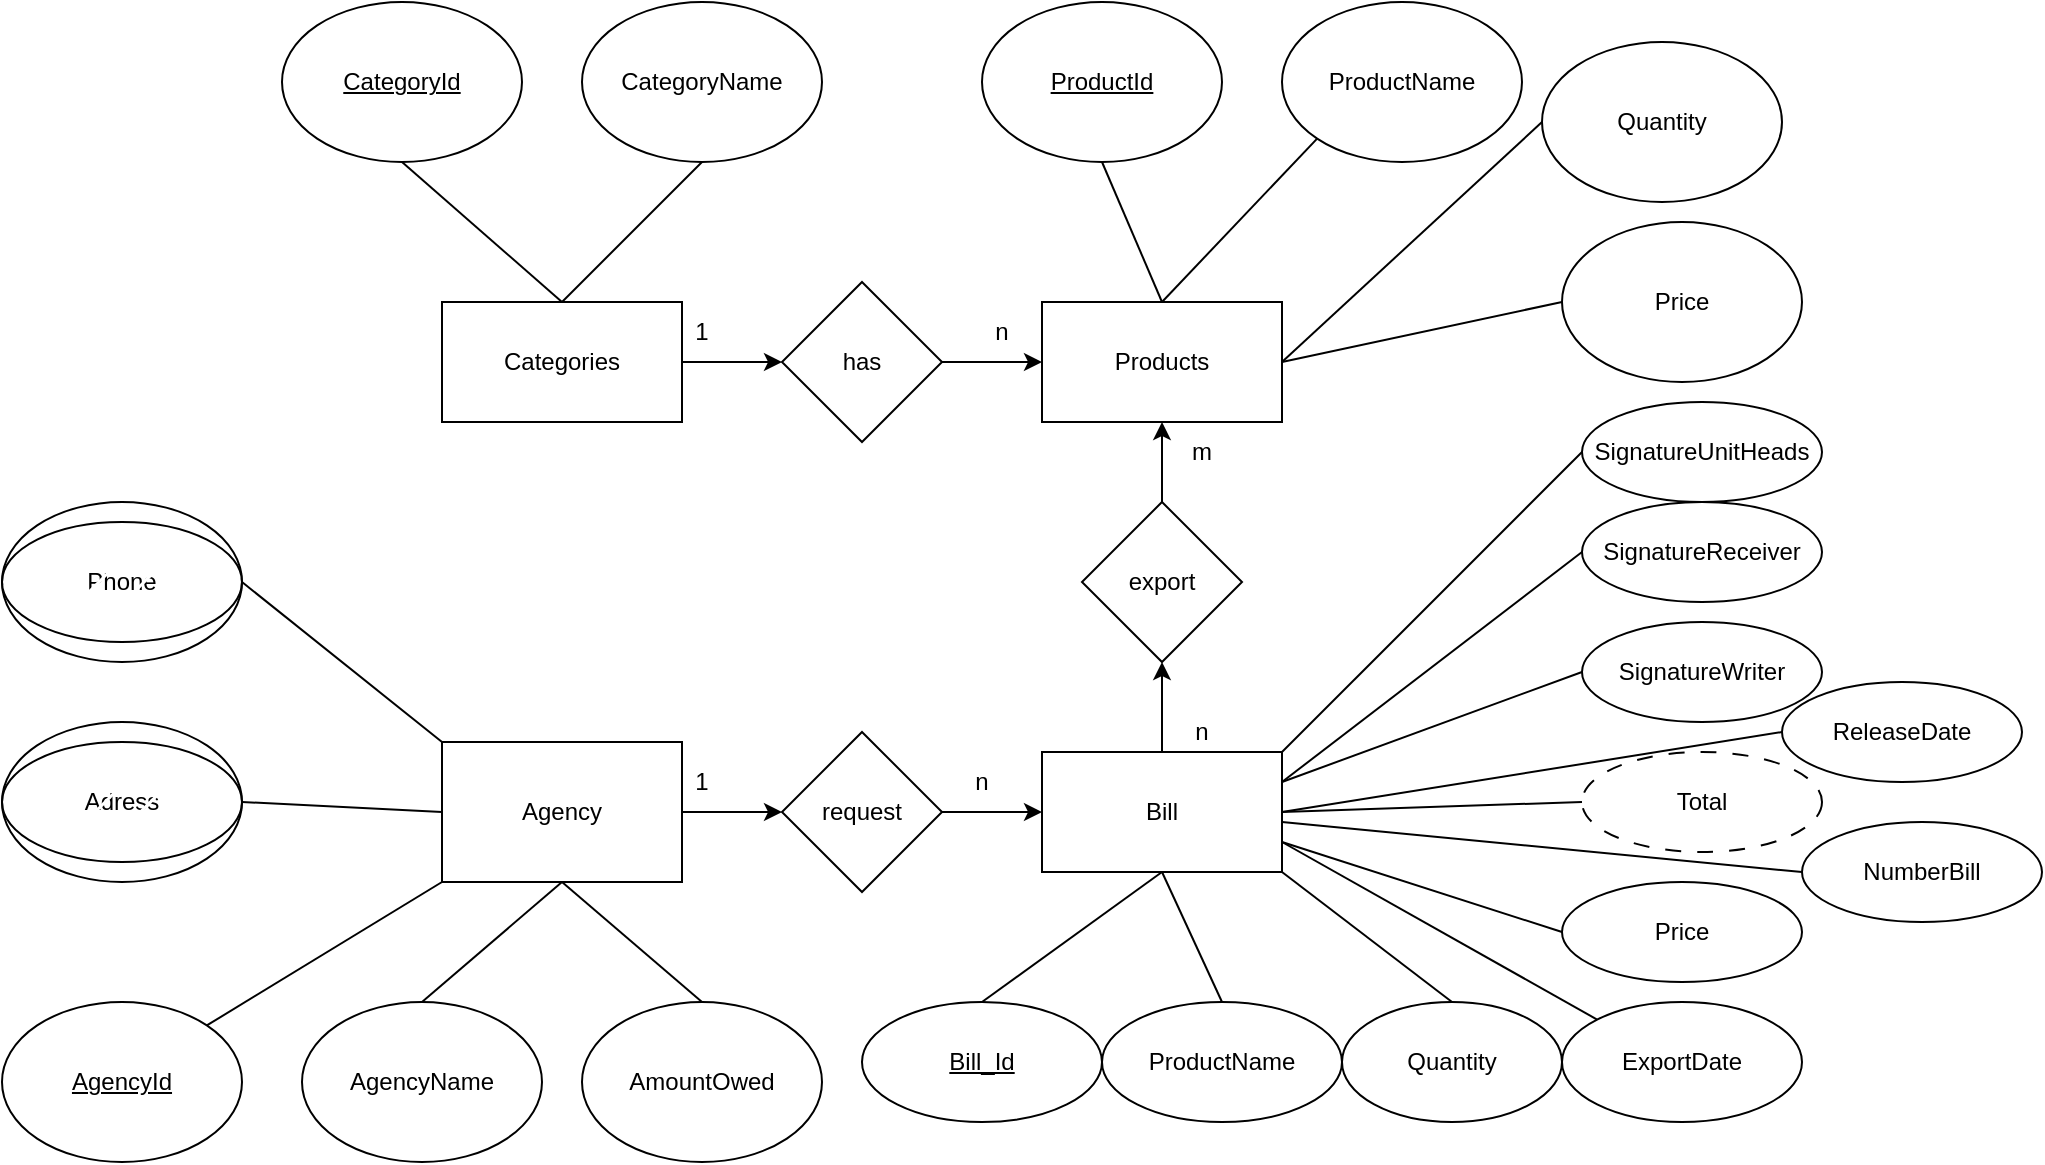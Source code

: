 <mxfile version="22.1.2" type="device">
  <diagram name="Page-1" id="TEUZCjjUZsXh7NEo3a6k">
    <mxGraphModel dx="2268" dy="828" grid="1" gridSize="10" guides="1" tooltips="1" connect="1" arrows="1" fold="1" page="1" pageScale="1" pageWidth="850" pageHeight="1100" math="0" shadow="0">
      <root>
        <mxCell id="0" />
        <mxCell id="1" parent="0" />
        <mxCell id="WBqxEGytF3wch-Ofr0nb-56" style="edgeStyle=orthogonalEdgeStyle;rounded=0;orthogonalLoop=1;jettySize=auto;html=1;" parent="1" source="WBqxEGytF3wch-Ofr0nb-1" target="WBqxEGytF3wch-Ofr0nb-54" edge="1">
          <mxGeometry relative="1" as="geometry" />
        </mxCell>
        <mxCell id="WBqxEGytF3wch-Ofr0nb-1" value="Categories" style="rounded=0;whiteSpace=wrap;html=1;" parent="1" vertex="1">
          <mxGeometry x="110" y="400" width="120" height="60" as="geometry" />
        </mxCell>
        <mxCell id="WBqxEGytF3wch-Ofr0nb-2" value="&lt;u&gt;CategoryId&lt;/u&gt;" style="ellipse;whiteSpace=wrap;html=1;" parent="1" vertex="1">
          <mxGeometry x="30" y="250" width="120" height="80" as="geometry" />
        </mxCell>
        <mxCell id="WBqxEGytF3wch-Ofr0nb-3" value="Products" style="rounded=0;whiteSpace=wrap;html=1;" parent="1" vertex="1">
          <mxGeometry x="410" y="400" width="120" height="60" as="geometry" />
        </mxCell>
        <mxCell id="WBqxEGytF3wch-Ofr0nb-4" value="&lt;u&gt;ProductId&lt;/u&gt;" style="ellipse;whiteSpace=wrap;html=1;" parent="1" vertex="1">
          <mxGeometry x="380" y="250" width="120" height="80" as="geometry" />
        </mxCell>
        <mxCell id="WBqxEGytF3wch-Ofr0nb-5" value="ProductName" style="ellipse;whiteSpace=wrap;html=1;" parent="1" vertex="1">
          <mxGeometry x="530" y="250" width="120" height="80" as="geometry" />
        </mxCell>
        <mxCell id="WBqxEGytF3wch-Ofr0nb-6" value="Quantity" style="ellipse;whiteSpace=wrap;html=1;" parent="1" vertex="1">
          <mxGeometry x="660" y="270" width="120" height="80" as="geometry" />
        </mxCell>
        <mxCell id="WBqxEGytF3wch-Ofr0nb-7" value="Price" style="ellipse;whiteSpace=wrap;html=1;" parent="1" vertex="1">
          <mxGeometry x="670" y="360" width="120" height="80" as="geometry" />
        </mxCell>
        <mxCell id="WBqxEGytF3wch-Ofr0nb-8" value="CategoryName" style="ellipse;whiteSpace=wrap;html=1;" parent="1" vertex="1">
          <mxGeometry x="180" y="250" width="120" height="80" as="geometry" />
        </mxCell>
        <mxCell id="WBqxEGytF3wch-Ofr0nb-59" style="edgeStyle=orthogonalEdgeStyle;rounded=0;orthogonalLoop=1;jettySize=auto;html=1;" parent="1" source="WBqxEGytF3wch-Ofr0nb-9" target="WBqxEGytF3wch-Ofr0nb-58" edge="1">
          <mxGeometry relative="1" as="geometry" />
        </mxCell>
        <mxCell id="WBqxEGytF3wch-Ofr0nb-9" value="Agency" style="rounded=0;whiteSpace=wrap;html=1;" parent="1" vertex="1">
          <mxGeometry x="110" y="620" width="120" height="70" as="geometry" />
        </mxCell>
        <mxCell id="WBqxEGytF3wch-Ofr0nb-10" value="&lt;u&gt;AgencyId&lt;/u&gt;" style="ellipse;whiteSpace=wrap;html=1;" parent="1" vertex="1">
          <mxGeometry x="-110" y="750" width="120" height="80" as="geometry" />
        </mxCell>
        <mxCell id="WBqxEGytF3wch-Ofr0nb-11" value="AgencyName" style="ellipse;whiteSpace=wrap;html=1;" parent="1" vertex="1">
          <mxGeometry x="40" y="750" width="120" height="80" as="geometry" />
        </mxCell>
        <mxCell id="WBqxEGytF3wch-Ofr0nb-12" value="Adress" style="ellipse;whiteSpace=wrap;html=1;" parent="1" vertex="1">
          <mxGeometry x="-110" y="610" width="120" height="80" as="geometry" />
        </mxCell>
        <mxCell id="WBqxEGytF3wch-Ofr0nb-13" value="Phone" style="ellipse;whiteSpace=wrap;html=1;" parent="1" vertex="1">
          <mxGeometry x="-110" y="500" width="120" height="80" as="geometry" />
        </mxCell>
        <mxCell id="WBqxEGytF3wch-Ofr0nb-15" value="AmountOwed" style="ellipse;whiteSpace=wrap;html=1;" parent="1" vertex="1">
          <mxGeometry x="180" y="750" width="120" height="80" as="geometry" />
        </mxCell>
        <mxCell id="WBqxEGytF3wch-Ofr0nb-16" value="" style="endArrow=none;html=1;rounded=0;entryX=0;entryY=0;entryDx=0;entryDy=0;exitX=1;exitY=0.5;exitDx=0;exitDy=0;" parent="1" source="WBqxEGytF3wch-Ofr0nb-13" target="WBqxEGytF3wch-Ofr0nb-9" edge="1">
          <mxGeometry width="50" height="50" relative="1" as="geometry">
            <mxPoint x="50" y="560" as="sourcePoint" />
            <mxPoint x="100" y="510" as="targetPoint" />
          </mxGeometry>
        </mxCell>
        <mxCell id="WBqxEGytF3wch-Ofr0nb-17" value="" style="endArrow=none;html=1;rounded=0;entryX=0;entryY=0.5;entryDx=0;entryDy=0;exitX=1;exitY=0.5;exitDx=0;exitDy=0;" parent="1" source="WBqxEGytF3wch-Ofr0nb-12" target="WBqxEGytF3wch-Ofr0nb-9" edge="1">
          <mxGeometry width="50" height="50" relative="1" as="geometry">
            <mxPoint x="30" y="700" as="sourcePoint" />
            <mxPoint x="80" y="650" as="targetPoint" />
          </mxGeometry>
        </mxCell>
        <mxCell id="WBqxEGytF3wch-Ofr0nb-18" value="" style="endArrow=none;html=1;rounded=0;exitX=1;exitY=0;exitDx=0;exitDy=0;entryX=0;entryY=1;entryDx=0;entryDy=0;" parent="1" source="WBqxEGytF3wch-Ofr0nb-10" target="WBqxEGytF3wch-Ofr0nb-9" edge="1">
          <mxGeometry width="50" height="50" relative="1" as="geometry">
            <mxPoint x="10" y="730" as="sourcePoint" />
            <mxPoint x="100" y="690" as="targetPoint" />
          </mxGeometry>
        </mxCell>
        <mxCell id="WBqxEGytF3wch-Ofr0nb-19" value="" style="endArrow=none;html=1;rounded=0;entryX=0.5;entryY=1;entryDx=0;entryDy=0;exitX=0.5;exitY=0;exitDx=0;exitDy=0;" parent="1" source="WBqxEGytF3wch-Ofr0nb-11" target="WBqxEGytF3wch-Ofr0nb-9" edge="1">
          <mxGeometry width="50" height="50" relative="1" as="geometry">
            <mxPoint x="100" y="760" as="sourcePoint" />
            <mxPoint x="150" y="710" as="targetPoint" />
          </mxGeometry>
        </mxCell>
        <mxCell id="WBqxEGytF3wch-Ofr0nb-20" value="" style="endArrow=none;html=1;rounded=0;entryX=0.5;entryY=0;entryDx=0;entryDy=0;exitX=0.5;exitY=1;exitDx=0;exitDy=0;" parent="1" source="WBqxEGytF3wch-Ofr0nb-9" target="WBqxEGytF3wch-Ofr0nb-15" edge="1">
          <mxGeometry width="50" height="50" relative="1" as="geometry">
            <mxPoint x="190" y="750" as="sourcePoint" />
            <mxPoint x="240" y="700" as="targetPoint" />
          </mxGeometry>
        </mxCell>
        <mxCell id="WBqxEGytF3wch-Ofr0nb-21" value="" style="endArrow=none;html=1;rounded=0;exitX=0.5;exitY=0;exitDx=0;exitDy=0;entryX=0.5;entryY=1;entryDx=0;entryDy=0;" parent="1" source="WBqxEGytF3wch-Ofr0nb-1" target="WBqxEGytF3wch-Ofr0nb-8" edge="1">
          <mxGeometry width="50" height="50" relative="1" as="geometry">
            <mxPoint x="70" y="430" as="sourcePoint" />
            <mxPoint x="240" y="330" as="targetPoint" />
          </mxGeometry>
        </mxCell>
        <mxCell id="WBqxEGytF3wch-Ofr0nb-22" value="" style="endArrow=none;html=1;rounded=0;entryX=0.5;entryY=0;entryDx=0;entryDy=0;exitX=0.5;exitY=1;exitDx=0;exitDy=0;" parent="1" source="WBqxEGytF3wch-Ofr0nb-2" target="WBqxEGytF3wch-Ofr0nb-1" edge="1">
          <mxGeometry width="50" height="50" relative="1" as="geometry">
            <mxPoint x="10" y="410" as="sourcePoint" />
            <mxPoint x="60" y="360" as="targetPoint" />
          </mxGeometry>
        </mxCell>
        <mxCell id="WBqxEGytF3wch-Ofr0nb-23" value="" style="endArrow=none;html=1;rounded=0;entryX=0.5;entryY=1;entryDx=0;entryDy=0;exitX=0.5;exitY=0;exitDx=0;exitDy=0;" parent="1" source="WBqxEGytF3wch-Ofr0nb-3" target="WBqxEGytF3wch-Ofr0nb-4" edge="1">
          <mxGeometry width="50" height="50" relative="1" as="geometry">
            <mxPoint x="380" y="400" as="sourcePoint" />
            <mxPoint x="430" y="350" as="targetPoint" />
          </mxGeometry>
        </mxCell>
        <mxCell id="WBqxEGytF3wch-Ofr0nb-24" value="" style="endArrow=none;html=1;rounded=0;entryX=0;entryY=1;entryDx=0;entryDy=0;exitX=0.5;exitY=0;exitDx=0;exitDy=0;" parent="1" source="WBqxEGytF3wch-Ofr0nb-3" target="WBqxEGytF3wch-Ofr0nb-5" edge="1">
          <mxGeometry width="50" height="50" relative="1" as="geometry">
            <mxPoint x="510" y="380" as="sourcePoint" />
            <mxPoint x="560" y="330" as="targetPoint" />
          </mxGeometry>
        </mxCell>
        <mxCell id="WBqxEGytF3wch-Ofr0nb-25" value="" style="endArrow=none;html=1;rounded=0;entryX=0;entryY=0.5;entryDx=0;entryDy=0;exitX=1;exitY=0.5;exitDx=0;exitDy=0;" parent="1" source="WBqxEGytF3wch-Ofr0nb-3" target="WBqxEGytF3wch-Ofr0nb-6" edge="1">
          <mxGeometry width="50" height="50" relative="1" as="geometry">
            <mxPoint x="550" y="480" as="sourcePoint" />
            <mxPoint x="600" y="430" as="targetPoint" />
          </mxGeometry>
        </mxCell>
        <mxCell id="WBqxEGytF3wch-Ofr0nb-26" value="" style="endArrow=none;html=1;rounded=0;exitX=1;exitY=0.5;exitDx=0;exitDy=0;entryX=0;entryY=0.5;entryDx=0;entryDy=0;" parent="1" source="WBqxEGytF3wch-Ofr0nb-3" target="WBqxEGytF3wch-Ofr0nb-7" edge="1">
          <mxGeometry width="50" height="50" relative="1" as="geometry">
            <mxPoint x="410" y="530" as="sourcePoint" />
            <mxPoint x="620" y="470" as="targetPoint" />
          </mxGeometry>
        </mxCell>
        <mxCell id="WBqxEGytF3wch-Ofr0nb-70" style="edgeStyle=orthogonalEdgeStyle;rounded=0;orthogonalLoop=1;jettySize=auto;html=1;entryX=0.5;entryY=1;entryDx=0;entryDy=0;" parent="1" source="WBqxEGytF3wch-Ofr0nb-28" target="WBqxEGytF3wch-Ofr0nb-63" edge="1">
          <mxGeometry relative="1" as="geometry" />
        </mxCell>
        <mxCell id="WBqxEGytF3wch-Ofr0nb-28" value="Bill" style="rounded=0;whiteSpace=wrap;html=1;" parent="1" vertex="1">
          <mxGeometry x="410" y="625" width="120" height="60" as="geometry" />
        </mxCell>
        <mxCell id="WBqxEGytF3wch-Ofr0nb-29" value="ExportDate" style="ellipse;whiteSpace=wrap;html=1;" parent="1" vertex="1">
          <mxGeometry x="670" y="750" width="120" height="60" as="geometry" />
        </mxCell>
        <mxCell id="WBqxEGytF3wch-Ofr0nb-30" value="&lt;u&gt;Bill_Id&lt;/u&gt;" style="ellipse;whiteSpace=wrap;html=1;" parent="1" vertex="1">
          <mxGeometry x="320" y="750" width="120" height="60" as="geometry" />
        </mxCell>
        <mxCell id="WBqxEGytF3wch-Ofr0nb-31" value="ProductName" style="ellipse;whiteSpace=wrap;html=1;" parent="1" vertex="1">
          <mxGeometry x="440" y="750" width="120" height="60" as="geometry" />
        </mxCell>
        <mxCell id="WBqxEGytF3wch-Ofr0nb-32" value="Quantity" style="ellipse;whiteSpace=wrap;html=1;" parent="1" vertex="1">
          <mxGeometry x="560" y="750" width="110" height="60" as="geometry" />
        </mxCell>
        <mxCell id="WBqxEGytF3wch-Ofr0nb-34" value="Price" style="ellipse;whiteSpace=wrap;html=1;" parent="1" vertex="1">
          <mxGeometry x="670" y="690" width="120" height="50" as="geometry" />
        </mxCell>
        <mxCell id="WBqxEGytF3wch-Ofr0nb-35" value="Total" style="ellipse;whiteSpace=wrap;html=1;dashed=1;dashPattern=8 8;" parent="1" vertex="1">
          <mxGeometry x="680" y="625" width="120" height="50" as="geometry" />
        </mxCell>
        <mxCell id="WBqxEGytF3wch-Ofr0nb-36" value="SignatureUnitHeads" style="ellipse;whiteSpace=wrap;html=1;" parent="1" vertex="1">
          <mxGeometry x="680" y="450" width="120" height="50" as="geometry" />
        </mxCell>
        <mxCell id="WBqxEGytF3wch-Ofr0nb-38" value="SignatureReceiver" style="ellipse;whiteSpace=wrap;html=1;" parent="1" vertex="1">
          <mxGeometry x="680" y="500" width="120" height="50" as="geometry" />
        </mxCell>
        <mxCell id="WBqxEGytF3wch-Ofr0nb-39" value="SignatureWriter" style="ellipse;whiteSpace=wrap;html=1;" parent="1" vertex="1">
          <mxGeometry x="680" y="560" width="120" height="50" as="geometry" />
        </mxCell>
        <mxCell id="WBqxEGytF3wch-Ofr0nb-40" value="ReleaseDate" style="ellipse;whiteSpace=wrap;html=1;" parent="1" vertex="1">
          <mxGeometry x="780" y="590" width="120" height="50" as="geometry" />
        </mxCell>
        <mxCell id="WBqxEGytF3wch-Ofr0nb-41" value="NumberBill" style="ellipse;whiteSpace=wrap;html=1;" parent="1" vertex="1">
          <mxGeometry x="790" y="660" width="120" height="50" as="geometry" />
        </mxCell>
        <mxCell id="WBqxEGytF3wch-Ofr0nb-42" value="" style="endArrow=none;html=1;rounded=0;entryX=0;entryY=0.5;entryDx=0;entryDy=0;exitX=1;exitY=0.5;exitDx=0;exitDy=0;" parent="1" source="WBqxEGytF3wch-Ofr0nb-28" target="WBqxEGytF3wch-Ofr0nb-40" edge="1">
          <mxGeometry width="50" height="50" relative="1" as="geometry">
            <mxPoint x="530" y="660" as="sourcePoint" />
            <mxPoint x="580" y="610" as="targetPoint" />
          </mxGeometry>
        </mxCell>
        <mxCell id="WBqxEGytF3wch-Ofr0nb-43" value="" style="endArrow=none;html=1;rounded=0;entryX=0;entryY=0.5;entryDx=0;entryDy=0;exitX=1;exitY=0.5;exitDx=0;exitDy=0;" parent="1" source="WBqxEGytF3wch-Ofr0nb-28" target="WBqxEGytF3wch-Ofr0nb-35" edge="1">
          <mxGeometry width="50" height="50" relative="1" as="geometry">
            <mxPoint x="600" y="710" as="sourcePoint" />
            <mxPoint x="650" y="660" as="targetPoint" />
          </mxGeometry>
        </mxCell>
        <mxCell id="WBqxEGytF3wch-Ofr0nb-44" value="" style="endArrow=none;html=1;rounded=0;entryX=0;entryY=0.5;entryDx=0;entryDy=0;exitX=1;exitY=0.25;exitDx=0;exitDy=0;" parent="1" source="WBqxEGytF3wch-Ofr0nb-28" target="WBqxEGytF3wch-Ofr0nb-38" edge="1">
          <mxGeometry width="50" height="50" relative="1" as="geometry">
            <mxPoint x="530" y="650" as="sourcePoint" />
            <mxPoint x="580" y="600" as="targetPoint" />
          </mxGeometry>
        </mxCell>
        <mxCell id="WBqxEGytF3wch-Ofr0nb-45" value="" style="endArrow=none;html=1;rounded=0;entryX=0;entryY=0.5;entryDx=0;entryDy=0;exitX=1;exitY=0;exitDx=0;exitDy=0;" parent="1" source="WBqxEGytF3wch-Ofr0nb-28" target="WBqxEGytF3wch-Ofr0nb-36" edge="1">
          <mxGeometry width="50" height="50" relative="1" as="geometry">
            <mxPoint x="530" y="610" as="sourcePoint" />
            <mxPoint x="580" y="560" as="targetPoint" />
          </mxGeometry>
        </mxCell>
        <mxCell id="WBqxEGytF3wch-Ofr0nb-46" value="" style="endArrow=none;html=1;rounded=0;entryX=0;entryY=0.5;entryDx=0;entryDy=0;exitX=1;exitY=0.25;exitDx=0;exitDy=0;" parent="1" source="WBqxEGytF3wch-Ofr0nb-28" target="WBqxEGytF3wch-Ofr0nb-39" edge="1">
          <mxGeometry width="50" height="50" relative="1" as="geometry">
            <mxPoint x="560" y="710" as="sourcePoint" />
            <mxPoint x="610" y="660" as="targetPoint" />
          </mxGeometry>
        </mxCell>
        <mxCell id="WBqxEGytF3wch-Ofr0nb-48" value="" style="endArrow=none;html=1;rounded=0;entryX=0;entryY=0.5;entryDx=0;entryDy=0;" parent="1" target="WBqxEGytF3wch-Ofr0nb-41" edge="1">
          <mxGeometry width="50" height="50" relative="1" as="geometry">
            <mxPoint x="530" y="660" as="sourcePoint" />
            <mxPoint x="610" y="680" as="targetPoint" />
          </mxGeometry>
        </mxCell>
        <mxCell id="WBqxEGytF3wch-Ofr0nb-49" value="" style="endArrow=none;html=1;rounded=0;entryX=0;entryY=0.5;entryDx=0;entryDy=0;exitX=1;exitY=0.75;exitDx=0;exitDy=0;" parent="1" source="WBqxEGytF3wch-Ofr0nb-28" target="WBqxEGytF3wch-Ofr0nb-34" edge="1">
          <mxGeometry width="50" height="50" relative="1" as="geometry">
            <mxPoint x="560" y="730" as="sourcePoint" />
            <mxPoint x="610" y="680" as="targetPoint" />
          </mxGeometry>
        </mxCell>
        <mxCell id="WBqxEGytF3wch-Ofr0nb-50" value="" style="endArrow=none;html=1;rounded=0;entryX=0;entryY=0;entryDx=0;entryDy=0;exitX=1;exitY=0.75;exitDx=0;exitDy=0;" parent="1" source="WBqxEGytF3wch-Ofr0nb-28" target="WBqxEGytF3wch-Ofr0nb-29" edge="1">
          <mxGeometry width="50" height="50" relative="1" as="geometry">
            <mxPoint x="520" y="750" as="sourcePoint" />
            <mxPoint x="570" y="700" as="targetPoint" />
          </mxGeometry>
        </mxCell>
        <mxCell id="WBqxEGytF3wch-Ofr0nb-51" value="" style="endArrow=none;html=1;rounded=0;entryX=0.5;entryY=0;entryDx=0;entryDy=0;exitX=1;exitY=1;exitDx=0;exitDy=0;" parent="1" source="WBqxEGytF3wch-Ofr0nb-28" target="WBqxEGytF3wch-Ofr0nb-32" edge="1">
          <mxGeometry width="50" height="50" relative="1" as="geometry">
            <mxPoint x="460" y="750" as="sourcePoint" />
            <mxPoint x="510" y="700" as="targetPoint" />
          </mxGeometry>
        </mxCell>
        <mxCell id="WBqxEGytF3wch-Ofr0nb-52" value="" style="endArrow=none;html=1;rounded=0;entryX=0.5;entryY=1;entryDx=0;entryDy=0;exitX=0.5;exitY=0;exitDx=0;exitDy=0;" parent="1" source="WBqxEGytF3wch-Ofr0nb-31" target="WBqxEGytF3wch-Ofr0nb-28" edge="1">
          <mxGeometry width="50" height="50" relative="1" as="geometry">
            <mxPoint x="420" y="760" as="sourcePoint" />
            <mxPoint x="470" y="710" as="targetPoint" />
          </mxGeometry>
        </mxCell>
        <mxCell id="WBqxEGytF3wch-Ofr0nb-53" value="" style="endArrow=none;html=1;rounded=0;entryX=0.5;entryY=1;entryDx=0;entryDy=0;exitX=0.5;exitY=0;exitDx=0;exitDy=0;" parent="1" source="WBqxEGytF3wch-Ofr0nb-30" target="WBqxEGytF3wch-Ofr0nb-28" edge="1">
          <mxGeometry width="50" height="50" relative="1" as="geometry">
            <mxPoint x="400" y="750" as="sourcePoint" />
            <mxPoint x="450" y="700" as="targetPoint" />
          </mxGeometry>
        </mxCell>
        <mxCell id="WBqxEGytF3wch-Ofr0nb-57" style="edgeStyle=orthogonalEdgeStyle;rounded=0;orthogonalLoop=1;jettySize=auto;html=1;entryX=0;entryY=0.5;entryDx=0;entryDy=0;" parent="1" source="WBqxEGytF3wch-Ofr0nb-54" target="WBqxEGytF3wch-Ofr0nb-3" edge="1">
          <mxGeometry relative="1" as="geometry" />
        </mxCell>
        <mxCell id="WBqxEGytF3wch-Ofr0nb-54" value="has" style="rhombus;whiteSpace=wrap;html=1;" parent="1" vertex="1">
          <mxGeometry x="280" y="390" width="80" height="80" as="geometry" />
        </mxCell>
        <mxCell id="WBqxEGytF3wch-Ofr0nb-60" style="edgeStyle=orthogonalEdgeStyle;rounded=0;orthogonalLoop=1;jettySize=auto;html=1;entryX=0;entryY=0.5;entryDx=0;entryDy=0;" parent="1" source="WBqxEGytF3wch-Ofr0nb-58" target="WBqxEGytF3wch-Ofr0nb-28" edge="1">
          <mxGeometry relative="1" as="geometry" />
        </mxCell>
        <mxCell id="WBqxEGytF3wch-Ofr0nb-58" value="request" style="rhombus;whiteSpace=wrap;html=1;" parent="1" vertex="1">
          <mxGeometry x="280" y="615" width="80" height="80" as="geometry" />
        </mxCell>
        <mxCell id="WBqxEGytF3wch-Ofr0nb-71" style="edgeStyle=orthogonalEdgeStyle;rounded=0;orthogonalLoop=1;jettySize=auto;html=1;entryX=0.5;entryY=1;entryDx=0;entryDy=0;" parent="1" source="WBqxEGytF3wch-Ofr0nb-63" target="WBqxEGytF3wch-Ofr0nb-3" edge="1">
          <mxGeometry relative="1" as="geometry" />
        </mxCell>
        <mxCell id="WBqxEGytF3wch-Ofr0nb-63" value="export" style="rhombus;whiteSpace=wrap;html=1;" parent="1" vertex="1">
          <mxGeometry x="430" y="500" width="80" height="80" as="geometry" />
        </mxCell>
        <mxCell id="WBqxEGytF3wch-Ofr0nb-67" value="1" style="text;html=1;strokeColor=none;fillColor=none;align=center;verticalAlign=middle;whiteSpace=wrap;rounded=0;" parent="1" vertex="1">
          <mxGeometry x="210" y="400" width="60" height="30" as="geometry" />
        </mxCell>
        <mxCell id="WBqxEGytF3wch-Ofr0nb-68" value="n" style="text;html=1;strokeColor=none;fillColor=none;align=center;verticalAlign=middle;whiteSpace=wrap;rounded=0;" parent="1" vertex="1">
          <mxGeometry x="360" y="400" width="60" height="30" as="geometry" />
        </mxCell>
        <mxCell id="WBqxEGytF3wch-Ofr0nb-72" value="1" style="text;html=1;strokeColor=none;fillColor=none;align=center;verticalAlign=middle;whiteSpace=wrap;rounded=0;" parent="1" vertex="1">
          <mxGeometry x="210" y="625" width="60" height="30" as="geometry" />
        </mxCell>
        <mxCell id="WBqxEGytF3wch-Ofr0nb-73" value="n" style="text;html=1;strokeColor=none;fillColor=none;align=center;verticalAlign=middle;whiteSpace=wrap;rounded=0;" parent="1" vertex="1">
          <mxGeometry x="350" y="625" width="60" height="30" as="geometry" />
        </mxCell>
        <mxCell id="WBqxEGytF3wch-Ofr0nb-74" value="n" style="text;html=1;strokeColor=none;fillColor=none;align=center;verticalAlign=middle;whiteSpace=wrap;rounded=0;" parent="1" vertex="1">
          <mxGeometry x="460" y="600" width="60" height="30" as="geometry" />
        </mxCell>
        <mxCell id="WBqxEGytF3wch-Ofr0nb-75" value="m" style="text;html=1;strokeColor=none;fillColor=none;align=center;verticalAlign=middle;whiteSpace=wrap;rounded=0;" parent="1" vertex="1">
          <mxGeometry x="460" y="460" width="60" height="30" as="geometry" />
        </mxCell>
        <mxCell id="LL1GptSbtN2g-CZm4UUg-1" value="" style="ellipse;whiteSpace=wrap;html=1;fillStyle=hatch;" vertex="1" parent="1">
          <mxGeometry x="-110" y="620" width="120" height="60" as="geometry" />
        </mxCell>
        <mxCell id="LL1GptSbtN2g-CZm4UUg-2" value="" style="ellipse;whiteSpace=wrap;html=1;fillStyle=hatch;" vertex="1" parent="1">
          <mxGeometry x="-110" y="510" width="120" height="60" as="geometry" />
        </mxCell>
      </root>
    </mxGraphModel>
  </diagram>
</mxfile>
